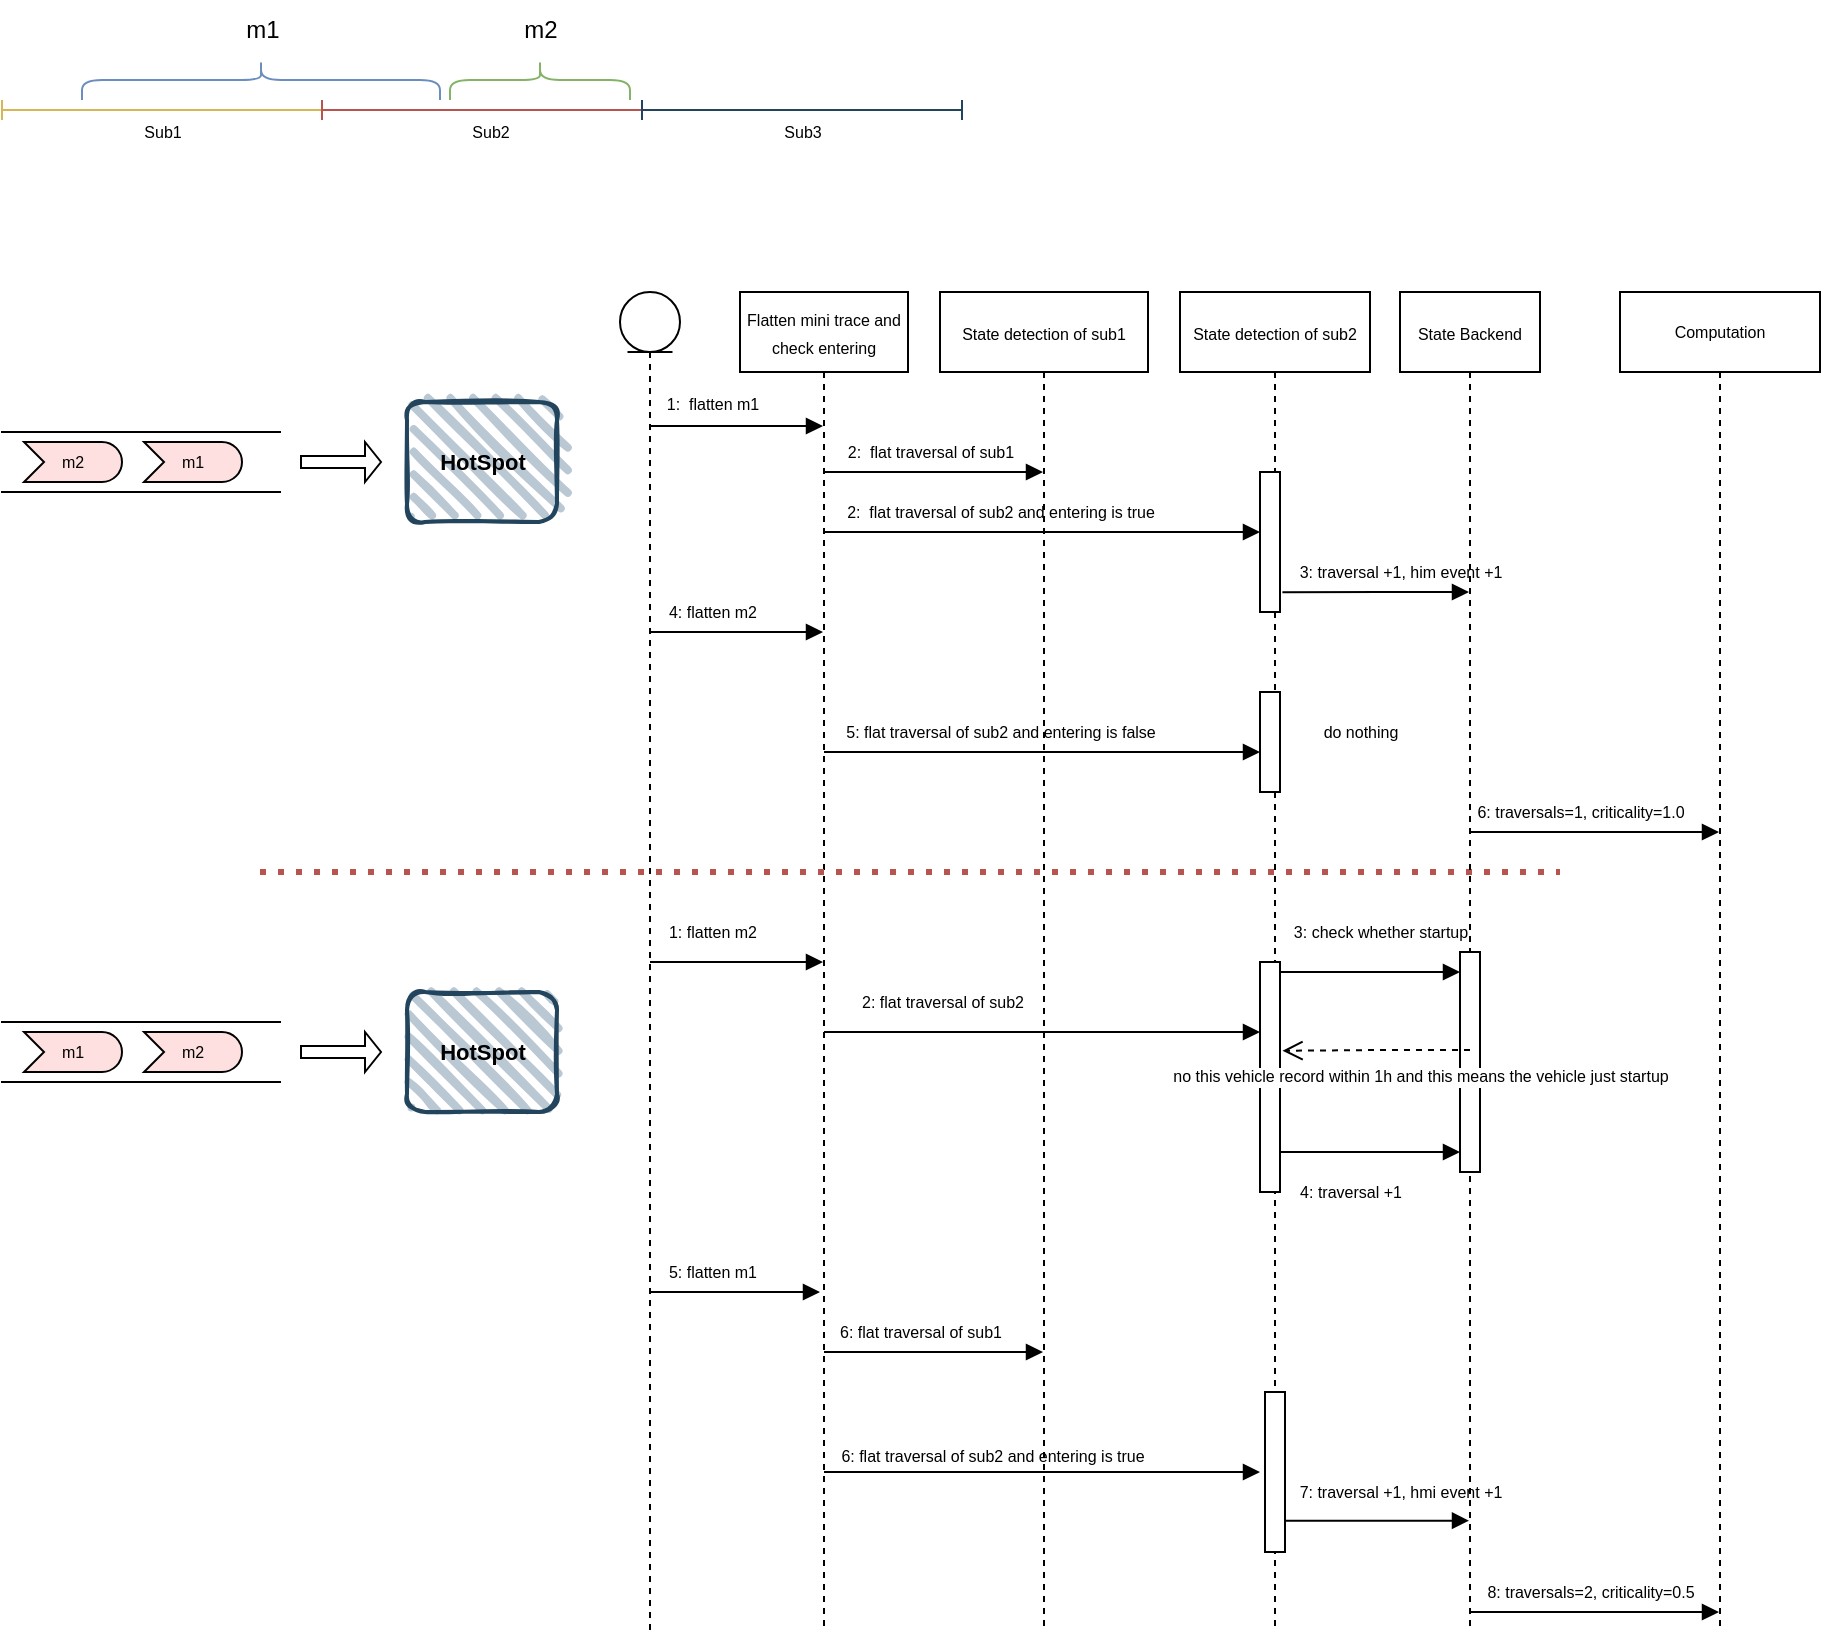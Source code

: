 <mxfile version="20.6.2" type="github">
  <diagram id="Re0tyrblCZsP9Vm3o1qq" name="第 1 页">
    <mxGraphModel dx="1180" dy="539" grid="1" gridSize="10" guides="1" tooltips="1" connect="1" arrows="1" fold="1" page="1" pageScale="1" pageWidth="827" pageHeight="1169" math="0" shadow="0">
      <root>
        <mxCell id="0" />
        <mxCell id="1" parent="0" />
        <mxCell id="pkjz_35HItkrrQwIqdnt-41" value="" style="shape=crossbar;whiteSpace=wrap;html=1;rounded=1;fillColor=#fff2cc;strokeColor=#d6b656;" vertex="1" parent="1">
          <mxGeometry x="41" y="74" width="160" height="10" as="geometry" />
        </mxCell>
        <mxCell id="pkjz_35HItkrrQwIqdnt-42" value="" style="shape=crossbar;whiteSpace=wrap;html=1;rounded=1;fillColor=#f8cecc;strokeColor=#b85450;" vertex="1" parent="1">
          <mxGeometry x="201" y="74" width="160" height="10" as="geometry" />
        </mxCell>
        <mxCell id="pkjz_35HItkrrQwIqdnt-43" value="" style="shape=crossbar;whiteSpace=wrap;html=1;rounded=1;fillColor=#bac8d3;strokeColor=#23445d;" vertex="1" parent="1">
          <mxGeometry x="361" y="74" width="160" height="10" as="geometry" />
        </mxCell>
        <mxCell id="pkjz_35HItkrrQwIqdnt-45" value="" style="shape=curlyBracket;whiteSpace=wrap;html=1;rounded=1;labelPosition=left;verticalLabelPosition=middle;align=right;verticalAlign=middle;direction=south;fillColor=#dae8fc;strokeColor=#6c8ebf;" vertex="1" parent="1">
          <mxGeometry x="81" y="54" width="179" height="20" as="geometry" />
        </mxCell>
        <mxCell id="pkjz_35HItkrrQwIqdnt-46" value="" style="shape=curlyBracket;whiteSpace=wrap;html=1;rounded=1;labelPosition=left;verticalLabelPosition=middle;align=right;verticalAlign=middle;direction=south;fillColor=#d5e8d4;strokeColor=#82b366;" vertex="1" parent="1">
          <mxGeometry x="265" y="54" width="90" height="20" as="geometry" />
        </mxCell>
        <mxCell id="pkjz_35HItkrrQwIqdnt-47" value="m1" style="text;html=1;align=center;verticalAlign=middle;resizable=0;points=[];autosize=1;strokeColor=none;fillColor=none;" vertex="1" parent="1">
          <mxGeometry x="150.5" y="24" width="40" height="30" as="geometry" />
        </mxCell>
        <mxCell id="pkjz_35HItkrrQwIqdnt-48" value="m2" style="text;html=1;align=center;verticalAlign=middle;resizable=0;points=[];autosize=1;strokeColor=none;fillColor=none;" vertex="1" parent="1">
          <mxGeometry x="290" y="24" width="40" height="30" as="geometry" />
        </mxCell>
        <mxCell id="pkjz_35HItkrrQwIqdnt-49" value="&lt;font style=&quot;font-size: 8px;&quot;&gt;Sub1&lt;/font&gt;" style="text;html=1;align=center;verticalAlign=middle;resizable=0;points=[];autosize=1;strokeColor=none;fillColor=none;" vertex="1" parent="1">
          <mxGeometry x="101" y="74" width="40" height="30" as="geometry" />
        </mxCell>
        <mxCell id="pkjz_35HItkrrQwIqdnt-50" value="&lt;font style=&quot;font-size: 8px;&quot;&gt;Sub2&lt;/font&gt;" style="text;html=1;align=center;verticalAlign=middle;resizable=0;points=[];autosize=1;strokeColor=none;fillColor=none;" vertex="1" parent="1">
          <mxGeometry x="265" y="74" width="40" height="30" as="geometry" />
        </mxCell>
        <mxCell id="pkjz_35HItkrrQwIqdnt-51" value="&lt;font style=&quot;font-size: 8px;&quot;&gt;Sub3&lt;/font&gt;" style="text;html=1;align=center;verticalAlign=middle;resizable=0;points=[];autosize=1;strokeColor=none;fillColor=none;" vertex="1" parent="1">
          <mxGeometry x="421" y="74" width="40" height="30" as="geometry" />
        </mxCell>
        <mxCell id="pkjz_35HItkrrQwIqdnt-66" value="" style="shape=partialRectangle;whiteSpace=wrap;html=1;left=0;right=0;fillColor=none;fontSize=8;" vertex="1" parent="1">
          <mxGeometry x="41" y="240" width="139" height="30" as="geometry" />
        </mxCell>
        <mxCell id="pkjz_35HItkrrQwIqdnt-71" value="m1" style="html=1;outlineConnect=0;whiteSpace=wrap;fillColor=#FFE0E0;shape=mxgraph.archimate3.event;fontSize=8;" vertex="1" parent="1">
          <mxGeometry x="112" y="245" width="49" height="20" as="geometry" />
        </mxCell>
        <mxCell id="pkjz_35HItkrrQwIqdnt-73" value="m2" style="html=1;outlineConnect=0;whiteSpace=wrap;fillColor=#FFE0E0;shape=mxgraph.archimate3.event;fontSize=8;" vertex="1" parent="1">
          <mxGeometry x="52" y="245" width="49" height="20" as="geometry" />
        </mxCell>
        <mxCell id="pkjz_35HItkrrQwIqdnt-74" value="&lt;b&gt;&lt;font style=&quot;font-size: 11px;&quot;&gt;HotSpot&lt;/font&gt;&lt;/b&gt;" style="rounded=1;whiteSpace=wrap;html=1;strokeWidth=2;fillWeight=4;hachureGap=8;hachureAngle=45;fillColor=#bac8d3;sketch=1;fontSize=8;strokeColor=#23445d;" vertex="1" parent="1">
          <mxGeometry x="243.5" y="225" width="75" height="60" as="geometry" />
        </mxCell>
        <mxCell id="pkjz_35HItkrrQwIqdnt-79" value="" style="shape=singleArrow;whiteSpace=wrap;html=1;fontSize=11;" vertex="1" parent="1">
          <mxGeometry x="190.5" y="245" width="40" height="20" as="geometry" />
        </mxCell>
        <mxCell id="pkjz_35HItkrrQwIqdnt-88" value="&lt;font style=&quot;font-size: 8px;&quot;&gt;Flatten&amp;nbsp;mini trace and check entering&lt;/font&gt;" style="shape=umlLifeline;perimeter=lifelinePerimeter;whiteSpace=wrap;html=1;container=1;collapsible=0;recursiveResize=0;outlineConnect=0;fontSize=11;" vertex="1" parent="1">
          <mxGeometry x="410" y="170" width="84" height="670" as="geometry" />
        </mxCell>
        <mxCell id="pkjz_35HItkrrQwIqdnt-129" value="" style="endArrow=none;html=1;rounded=0;dashed=1;dashPattern=1 2;fontSize=8;fillColor=#f8cecc;strokeColor=#b85450;gradientColor=#ea6b66;strokeWidth=3;" edge="1" parent="pkjz_35HItkrrQwIqdnt-88">
          <mxGeometry relative="1" as="geometry">
            <mxPoint x="-240" y="290" as="sourcePoint" />
            <mxPoint x="410" y="290" as="targetPoint" />
          </mxGeometry>
        </mxCell>
        <mxCell id="pkjz_35HItkrrQwIqdnt-130" value="" style="resizable=0;html=1;align=right;verticalAlign=bottom;fontSize=8;" connectable="0" vertex="1" parent="pkjz_35HItkrrQwIqdnt-129">
          <mxGeometry x="1" relative="1" as="geometry" />
        </mxCell>
        <mxCell id="pkjz_35HItkrrQwIqdnt-147" value="" style="html=1;verticalAlign=bottom;endArrow=block;rounded=0;strokeWidth=1;fontSize=8;" edge="1" parent="pkjz_35HItkrrQwIqdnt-88" source="pkjz_35HItkrrQwIqdnt-92">
          <mxGeometry width="80" relative="1" as="geometry">
            <mxPoint x="-40" y="500" as="sourcePoint" />
            <mxPoint x="40" y="500" as="targetPoint" />
          </mxGeometry>
        </mxCell>
        <mxCell id="pkjz_35HItkrrQwIqdnt-89" value="&lt;font style=&quot;font-size: 8px;&quot;&gt;State detection of sub1&lt;/font&gt;" style="shape=umlLifeline;perimeter=lifelinePerimeter;whiteSpace=wrap;html=1;container=1;collapsible=0;recursiveResize=0;outlineConnect=0;fontSize=11;" vertex="1" parent="1">
          <mxGeometry x="510" y="170" width="104" height="670" as="geometry" />
        </mxCell>
        <mxCell id="pkjz_35HItkrrQwIqdnt-111" value="5: flat traversal of sub2 and entering is false" style="text;html=1;align=center;verticalAlign=middle;resizable=0;points=[];autosize=1;strokeColor=none;fillColor=none;fontSize=8;" vertex="1" parent="pkjz_35HItkrrQwIqdnt-89">
          <mxGeometry x="-60" y="210" width="180" height="20" as="geometry" />
        </mxCell>
        <mxCell id="pkjz_35HItkrrQwIqdnt-151" value="6: flat traversal of sub1" style="text;html=1;align=center;verticalAlign=middle;resizable=0;points=[];autosize=1;strokeColor=none;fillColor=none;fontSize=8;" vertex="1" parent="pkjz_35HItkrrQwIqdnt-89">
          <mxGeometry x="-60" y="510" width="100" height="20" as="geometry" />
        </mxCell>
        <mxCell id="pkjz_35HItkrrQwIqdnt-90" value="&lt;font style=&quot;font-size: 8px;&quot;&gt;State Backend&lt;/font&gt;" style="shape=umlLifeline;perimeter=lifelinePerimeter;whiteSpace=wrap;html=1;container=1;collapsible=0;recursiveResize=0;outlineConnect=0;fontSize=11;" vertex="1" parent="1">
          <mxGeometry x="740" y="170" width="70" height="670" as="geometry" />
        </mxCell>
        <mxCell id="pkjz_35HItkrrQwIqdnt-140" value="" style="html=1;points=[];perimeter=orthogonalPerimeter;fontSize=8;" vertex="1" parent="pkjz_35HItkrrQwIqdnt-90">
          <mxGeometry x="30" y="330" width="10" height="110" as="geometry" />
        </mxCell>
        <mxCell id="pkjz_35HItkrrQwIqdnt-136" value="" style="html=1;verticalAlign=bottom;endArrow=block;rounded=0;fontSize=8;" edge="1" parent="pkjz_35HItkrrQwIqdnt-90">
          <mxGeometry width="80" relative="1" as="geometry">
            <mxPoint x="-60" y="340" as="sourcePoint" />
            <mxPoint x="30" y="340" as="targetPoint" />
            <Array as="points" />
          </mxGeometry>
        </mxCell>
        <mxCell id="pkjz_35HItkrrQwIqdnt-143" value="" style="html=1;verticalAlign=bottom;endArrow=block;rounded=0;fontSize=8;" edge="1" parent="pkjz_35HItkrrQwIqdnt-90">
          <mxGeometry width="80" relative="1" as="geometry">
            <mxPoint x="-60" y="430" as="sourcePoint" />
            <mxPoint x="30" y="430" as="targetPoint" />
            <Array as="points" />
          </mxGeometry>
        </mxCell>
        <mxCell id="pkjz_35HItkrrQwIqdnt-155" value="7: traversal +1, hmi event +1" style="text;html=1;align=center;verticalAlign=middle;resizable=0;points=[];autosize=1;strokeColor=none;fillColor=none;fontSize=8;" vertex="1" parent="pkjz_35HItkrrQwIqdnt-90">
          <mxGeometry x="-60" y="590" width="120" height="20" as="geometry" />
        </mxCell>
        <mxCell id="pkjz_35HItkrrQwIqdnt-92" value="" style="shape=umlLifeline;participant=umlEntity;perimeter=lifelinePerimeter;whiteSpace=wrap;html=1;container=1;collapsible=0;recursiveResize=0;verticalAlign=top;spacingTop=36;outlineConnect=0;fontSize=11;size=30;" vertex="1" parent="1">
          <mxGeometry x="350" y="170" width="30" height="670" as="geometry" />
        </mxCell>
        <mxCell id="pkjz_35HItkrrQwIqdnt-95" value="" style="html=1;verticalAlign=bottom;endArrow=block;rounded=0;fontSize=11;" edge="1" parent="1" target="pkjz_35HItkrrQwIqdnt-88">
          <mxGeometry width="80" relative="1" as="geometry">
            <mxPoint x="365" y="237" as="sourcePoint" />
            <mxPoint x="445" y="237" as="targetPoint" />
          </mxGeometry>
        </mxCell>
        <mxCell id="pkjz_35HItkrrQwIqdnt-96" value="&lt;font style=&quot;font-size: 8px;&quot;&gt;State detection of sub2&lt;/font&gt;" style="shape=umlLifeline;perimeter=lifelinePerimeter;whiteSpace=wrap;html=1;container=1;collapsible=0;recursiveResize=0;outlineConnect=0;fontSize=11;" vertex="1" parent="1">
          <mxGeometry x="630" y="170" width="95" height="670" as="geometry" />
        </mxCell>
        <mxCell id="pkjz_35HItkrrQwIqdnt-117" value="" style="html=1;points=[];perimeter=orthogonalPerimeter;fontSize=8;" vertex="1" parent="pkjz_35HItkrrQwIqdnt-96">
          <mxGeometry x="40" y="200" width="10" height="50" as="geometry" />
        </mxCell>
        <mxCell id="pkjz_35HItkrrQwIqdnt-122" value="" style="html=1;points=[];perimeter=orthogonalPerimeter;fontSize=8;" vertex="1" parent="pkjz_35HItkrrQwIqdnt-96">
          <mxGeometry x="40" y="90" width="10" height="70" as="geometry" />
        </mxCell>
        <mxCell id="pkjz_35HItkrrQwIqdnt-135" value="" style="html=1;points=[];perimeter=orthogonalPerimeter;fontSize=8;" vertex="1" parent="pkjz_35HItkrrQwIqdnt-96">
          <mxGeometry x="40" y="335" width="10" height="115" as="geometry" />
        </mxCell>
        <mxCell id="pkjz_35HItkrrQwIqdnt-153" value="" style="html=1;points=[];perimeter=orthogonalPerimeter;fontSize=8;" vertex="1" parent="pkjz_35HItkrrQwIqdnt-96">
          <mxGeometry x="42.5" y="550" width="10" height="80" as="geometry" />
        </mxCell>
        <mxCell id="pkjz_35HItkrrQwIqdnt-97" value="" style="html=1;verticalAlign=bottom;endArrow=block;rounded=0;fontSize=11;" edge="1" parent="1" source="pkjz_35HItkrrQwIqdnt-88" target="pkjz_35HItkrrQwIqdnt-89">
          <mxGeometry width="80" relative="1" as="geometry">
            <mxPoint x="450" y="264.37" as="sourcePoint" />
            <mxPoint x="560" y="330" as="targetPoint" />
            <Array as="points">
              <mxPoint x="480" y="260" />
              <mxPoint x="530" y="260" />
            </Array>
          </mxGeometry>
        </mxCell>
        <mxCell id="pkjz_35HItkrrQwIqdnt-99" value="&lt;span style=&quot;font-size: 8px;&quot;&gt;1:&amp;nbsp; flatten m1&lt;/span&gt;" style="text;html=1;align=center;verticalAlign=middle;resizable=0;points=[];autosize=1;strokeColor=none;fillColor=none;fontSize=11;" vertex="1" parent="1">
          <mxGeometry x="361" y="210" width="70" height="30" as="geometry" />
        </mxCell>
        <mxCell id="pkjz_35HItkrrQwIqdnt-102" value="" style="html=1;verticalAlign=bottom;endArrow=block;rounded=0;fontSize=8;" edge="1" parent="1" source="pkjz_35HItkrrQwIqdnt-88">
          <mxGeometry width="80" relative="1" as="geometry">
            <mxPoint x="450" y="285" as="sourcePoint" />
            <mxPoint x="670" y="290" as="targetPoint" />
            <Array as="points">
              <mxPoint x="520" y="290" />
            </Array>
          </mxGeometry>
        </mxCell>
        <mxCell id="pkjz_35HItkrrQwIqdnt-101" value="2:&amp;nbsp; flat traversal of sub1" style="text;html=1;align=center;verticalAlign=middle;resizable=0;points=[];autosize=1;strokeColor=none;fillColor=none;fontSize=8;" vertex="1" parent="1">
          <mxGeometry x="450" y="240" width="110" height="20" as="geometry" />
        </mxCell>
        <mxCell id="pkjz_35HItkrrQwIqdnt-103" value="2:&amp;nbsp; flat traversal of sub2 and entering is true" style="text;html=1;align=center;verticalAlign=middle;resizable=0;points=[];autosize=1;strokeColor=none;fillColor=none;fontSize=8;" vertex="1" parent="1">
          <mxGeometry x="450" y="270" width="180" height="20" as="geometry" />
        </mxCell>
        <mxCell id="pkjz_35HItkrrQwIqdnt-108" value="" style="html=1;verticalAlign=bottom;endArrow=block;rounded=0;fontSize=8;" edge="1" parent="1" source="pkjz_35HItkrrQwIqdnt-92" target="pkjz_35HItkrrQwIqdnt-88">
          <mxGeometry width="80" relative="1" as="geometry">
            <mxPoint x="361" y="360" as="sourcePoint" />
            <mxPoint x="441" y="360" as="targetPoint" />
            <Array as="points">
              <mxPoint x="420" y="340" />
            </Array>
          </mxGeometry>
        </mxCell>
        <mxCell id="pkjz_35HItkrrQwIqdnt-109" value="4: flatten m2" style="text;html=1;align=center;verticalAlign=middle;resizable=0;points=[];autosize=1;strokeColor=none;fillColor=none;fontSize=8;" vertex="1" parent="1">
          <mxGeometry x="361" y="320" width="70" height="20" as="geometry" />
        </mxCell>
        <mxCell id="pkjz_35HItkrrQwIqdnt-110" value="" style="html=1;verticalAlign=bottom;endArrow=block;rounded=0;fontSize=8;" edge="1" parent="1" source="pkjz_35HItkrrQwIqdnt-88">
          <mxGeometry width="80" relative="1" as="geometry">
            <mxPoint x="461" y="380" as="sourcePoint" />
            <mxPoint x="670" y="400" as="targetPoint" />
            <Array as="points">
              <mxPoint x="580" y="400" />
            </Array>
          </mxGeometry>
        </mxCell>
        <mxCell id="pkjz_35HItkrrQwIqdnt-121" value="do nothing" style="text;html=1;align=center;verticalAlign=middle;resizable=0;points=[];autosize=1;strokeColor=none;fillColor=none;fontSize=8;" vertex="1" parent="1">
          <mxGeometry x="690" y="380" width="60" height="20" as="geometry" />
        </mxCell>
        <mxCell id="pkjz_35HItkrrQwIqdnt-124" value="" style="shape=partialRectangle;whiteSpace=wrap;html=1;left=0;right=0;fillColor=none;fontSize=8;" vertex="1" parent="1">
          <mxGeometry x="41" y="535" width="139" height="30" as="geometry" />
        </mxCell>
        <mxCell id="pkjz_35HItkrrQwIqdnt-125" value="m2" style="html=1;outlineConnect=0;whiteSpace=wrap;fillColor=#FFE0E0;shape=mxgraph.archimate3.event;fontSize=8;" vertex="1" parent="1">
          <mxGeometry x="112" y="540" width="49" height="20" as="geometry" />
        </mxCell>
        <mxCell id="pkjz_35HItkrrQwIqdnt-126" value="m1" style="html=1;outlineConnect=0;whiteSpace=wrap;fillColor=#FFE0E0;shape=mxgraph.archimate3.event;fontSize=8;" vertex="1" parent="1">
          <mxGeometry x="52" y="540" width="49" height="20" as="geometry" />
        </mxCell>
        <mxCell id="pkjz_35HItkrrQwIqdnt-127" value="&lt;b&gt;&lt;font style=&quot;font-size: 11px;&quot;&gt;HotSpot&lt;/font&gt;&lt;/b&gt;" style="rounded=1;whiteSpace=wrap;html=1;strokeWidth=2;fillWeight=4;hachureGap=8;hachureAngle=45;fillColor=#bac8d3;sketch=1;fontSize=8;strokeColor=#23445d;" vertex="1" parent="1">
          <mxGeometry x="243.5" y="520" width="75" height="60" as="geometry" />
        </mxCell>
        <mxCell id="pkjz_35HItkrrQwIqdnt-128" value="" style="shape=singleArrow;whiteSpace=wrap;html=1;fontSize=11;" vertex="1" parent="1">
          <mxGeometry x="190.5" y="540" width="40" height="20" as="geometry" />
        </mxCell>
        <mxCell id="pkjz_35HItkrrQwIqdnt-131" value="" style="html=1;verticalAlign=bottom;endArrow=block;rounded=0;fontSize=8;" edge="1" parent="1" source="pkjz_35HItkrrQwIqdnt-92" target="pkjz_35HItkrrQwIqdnt-88">
          <mxGeometry width="80" relative="1" as="geometry">
            <mxPoint x="370" y="504.58" as="sourcePoint" />
            <mxPoint x="450" y="504.58" as="targetPoint" />
          </mxGeometry>
        </mxCell>
        <mxCell id="pkjz_35HItkrrQwIqdnt-132" value="1: flatten m2" style="text;html=1;align=center;verticalAlign=middle;resizable=0;points=[];autosize=1;strokeColor=none;fillColor=none;fontSize=8;" vertex="1" parent="1">
          <mxGeometry x="361" y="480" width="70" height="20" as="geometry" />
        </mxCell>
        <mxCell id="pkjz_35HItkrrQwIqdnt-133" value="" style="html=1;verticalAlign=bottom;endArrow=block;rounded=0;fontSize=8;" edge="1" parent="1" source="pkjz_35HItkrrQwIqdnt-88">
          <mxGeometry width="80" relative="1" as="geometry">
            <mxPoint x="461" y="535" as="sourcePoint" />
            <mxPoint x="670" y="540" as="targetPoint" />
            <Array as="points">
              <mxPoint x="590" y="540" />
            </Array>
          </mxGeometry>
        </mxCell>
        <mxCell id="pkjz_35HItkrrQwIqdnt-134" value="2: flat traversal of sub2" style="text;html=1;align=center;verticalAlign=middle;resizable=0;points=[];autosize=1;strokeColor=none;fillColor=none;fontSize=8;" vertex="1" parent="1">
          <mxGeometry x="461" y="515" width="100" height="20" as="geometry" />
        </mxCell>
        <mxCell id="pkjz_35HItkrrQwIqdnt-138" value="4: traversal +1" style="text;html=1;align=center;verticalAlign=middle;resizable=0;points=[];autosize=1;strokeColor=none;fillColor=none;fontSize=8;" vertex="1" parent="1">
          <mxGeometry x="680" y="610" width="70" height="20" as="geometry" />
        </mxCell>
        <mxCell id="pkjz_35HItkrrQwIqdnt-141" value="no this vehicle record within 1h and this means the vehicle just startup" style="html=1;verticalAlign=bottom;endArrow=open;dashed=1;endSize=8;rounded=0;fontSize=8;entryX=1.125;entryY=0.386;entryDx=0;entryDy=0;entryPerimeter=0;" edge="1" parent="1" target="pkjz_35HItkrrQwIqdnt-135">
          <mxGeometry x="-0.467" y="21" relative="1" as="geometry">
            <mxPoint x="775" y="549" as="sourcePoint" />
            <mxPoint x="680" y="510" as="targetPoint" />
            <Array as="points">
              <mxPoint x="730" y="549" />
            </Array>
            <mxPoint as="offset" />
          </mxGeometry>
        </mxCell>
        <mxCell id="pkjz_35HItkrrQwIqdnt-145" value="3: check whether startup" style="text;html=1;align=center;verticalAlign=middle;resizable=0;points=[];autosize=1;strokeColor=none;fillColor=none;fontSize=8;" vertex="1" parent="1">
          <mxGeometry x="675" y="480" width="110" height="20" as="geometry" />
        </mxCell>
        <mxCell id="pkjz_35HItkrrQwIqdnt-148" value="5: flatten m1" style="text;html=1;align=center;verticalAlign=middle;resizable=0;points=[];autosize=1;strokeColor=none;fillColor=none;fontSize=8;" vertex="1" parent="1">
          <mxGeometry x="361" y="650" width="70" height="20" as="geometry" />
        </mxCell>
        <mxCell id="pkjz_35HItkrrQwIqdnt-149" value="" style="html=1;verticalAlign=bottom;endArrow=block;rounded=0;strokeWidth=1;fontSize=8;" edge="1" parent="1" source="pkjz_35HItkrrQwIqdnt-88" target="pkjz_35HItkrrQwIqdnt-89">
          <mxGeometry width="80" relative="1" as="geometry">
            <mxPoint x="461" y="710" as="sourcePoint" />
            <mxPoint x="541" y="710" as="targetPoint" />
            <Array as="points">
              <mxPoint x="520" y="700" />
            </Array>
          </mxGeometry>
        </mxCell>
        <mxCell id="pkjz_35HItkrrQwIqdnt-150" value="" style="html=1;verticalAlign=bottom;endArrow=block;rounded=0;strokeWidth=1;fontSize=8;" edge="1" parent="1" source="pkjz_35HItkrrQwIqdnt-88">
          <mxGeometry width="80" relative="1" as="geometry">
            <mxPoint x="461.667" y="760" as="sourcePoint" />
            <mxPoint x="670" y="760" as="targetPoint" />
            <Array as="points">
              <mxPoint x="530" y="760" />
            </Array>
          </mxGeometry>
        </mxCell>
        <mxCell id="pkjz_35HItkrrQwIqdnt-152" value="6: flat traversal of sub2 and entering is true" style="text;html=1;align=center;verticalAlign=middle;resizable=0;points=[];autosize=1;strokeColor=none;fillColor=none;fontSize=8;" vertex="1" parent="1">
          <mxGeometry x="446" y="742" width="180" height="20" as="geometry" />
        </mxCell>
        <mxCell id="pkjz_35HItkrrQwIqdnt-154" value="" style="html=1;verticalAlign=bottom;endArrow=block;rounded=0;strokeWidth=1;fontSize=8;exitX=0.958;exitY=0.804;exitDx=0;exitDy=0;exitPerimeter=0;" edge="1" parent="1" source="pkjz_35HItkrrQwIqdnt-153" target="pkjz_35HItkrrQwIqdnt-90">
          <mxGeometry width="80" relative="1" as="geometry">
            <mxPoint x="690" y="790" as="sourcePoint" />
            <mxPoint x="770" y="790" as="targetPoint" />
          </mxGeometry>
        </mxCell>
        <mxCell id="pkjz_35HItkrrQwIqdnt-156" value="Computation" style="shape=umlLifeline;perimeter=lifelinePerimeter;whiteSpace=wrap;html=1;container=1;collapsible=0;recursiveResize=0;outlineConnect=0;fontSize=8;" vertex="1" parent="1">
          <mxGeometry x="850" y="170" width="100" height="670" as="geometry" />
        </mxCell>
        <mxCell id="pkjz_35HItkrrQwIqdnt-160" value="8: traversals=2, criticality=0.5" style="text;html=1;align=center;verticalAlign=middle;resizable=0;points=[];autosize=1;strokeColor=none;fillColor=none;fontSize=8;" vertex="1" parent="pkjz_35HItkrrQwIqdnt-156">
          <mxGeometry x="-80" y="640" width="130" height="20" as="geometry" />
        </mxCell>
        <mxCell id="pkjz_35HItkrrQwIqdnt-157" value="" style="html=1;verticalAlign=bottom;endArrow=block;rounded=0;strokeWidth=1;fontSize=8;" edge="1" parent="1" source="pkjz_35HItkrrQwIqdnt-90" target="pkjz_35HItkrrQwIqdnt-156">
          <mxGeometry width="80" relative="1" as="geometry">
            <mxPoint x="800" y="410" as="sourcePoint" />
            <mxPoint x="880" y="410" as="targetPoint" />
            <Array as="points">
              <mxPoint x="850" y="440" />
            </Array>
          </mxGeometry>
        </mxCell>
        <mxCell id="pkjz_35HItkrrQwIqdnt-158" value="6: traversals=1, criticality=1.0" style="text;html=1;align=center;verticalAlign=middle;resizable=0;points=[];autosize=1;strokeColor=none;fillColor=none;fontSize=8;" vertex="1" parent="1">
          <mxGeometry x="765" y="420" width="130" height="20" as="geometry" />
        </mxCell>
        <mxCell id="pkjz_35HItkrrQwIqdnt-105" value="3: traversal +1, him event +1" style="text;html=1;align=center;verticalAlign=middle;resizable=0;points=[];autosize=1;strokeColor=none;fillColor=none;fontSize=8;" vertex="1" parent="1">
          <mxGeometry x="680" y="300" width="120" height="20" as="geometry" />
        </mxCell>
        <mxCell id="pkjz_35HItkrrQwIqdnt-104" value="" style="html=1;verticalAlign=bottom;endArrow=block;rounded=0;fontSize=8;exitX=0.01;exitY=1.008;exitDx=0;exitDy=0;exitPerimeter=0;" edge="1" parent="1" source="pkjz_35HItkrrQwIqdnt-105" target="pkjz_35HItkrrQwIqdnt-90">
          <mxGeometry width="80" relative="1" as="geometry">
            <mxPoint x="710" y="320" as="sourcePoint" />
            <mxPoint x="770" y="310" as="targetPoint" />
            <Array as="points">
              <mxPoint x="730" y="320" />
            </Array>
          </mxGeometry>
        </mxCell>
        <mxCell id="pkjz_35HItkrrQwIqdnt-159" value="" style="html=1;verticalAlign=bottom;endArrow=block;rounded=0;strokeWidth=1;fontSize=8;" edge="1" parent="1" source="pkjz_35HItkrrQwIqdnt-90" target="pkjz_35HItkrrQwIqdnt-156">
          <mxGeometry width="80" relative="1" as="geometry">
            <mxPoint x="780" y="830" as="sourcePoint" />
            <mxPoint x="860" y="830" as="targetPoint" />
            <Array as="points">
              <mxPoint x="870" y="830" />
            </Array>
          </mxGeometry>
        </mxCell>
      </root>
    </mxGraphModel>
  </diagram>
</mxfile>
